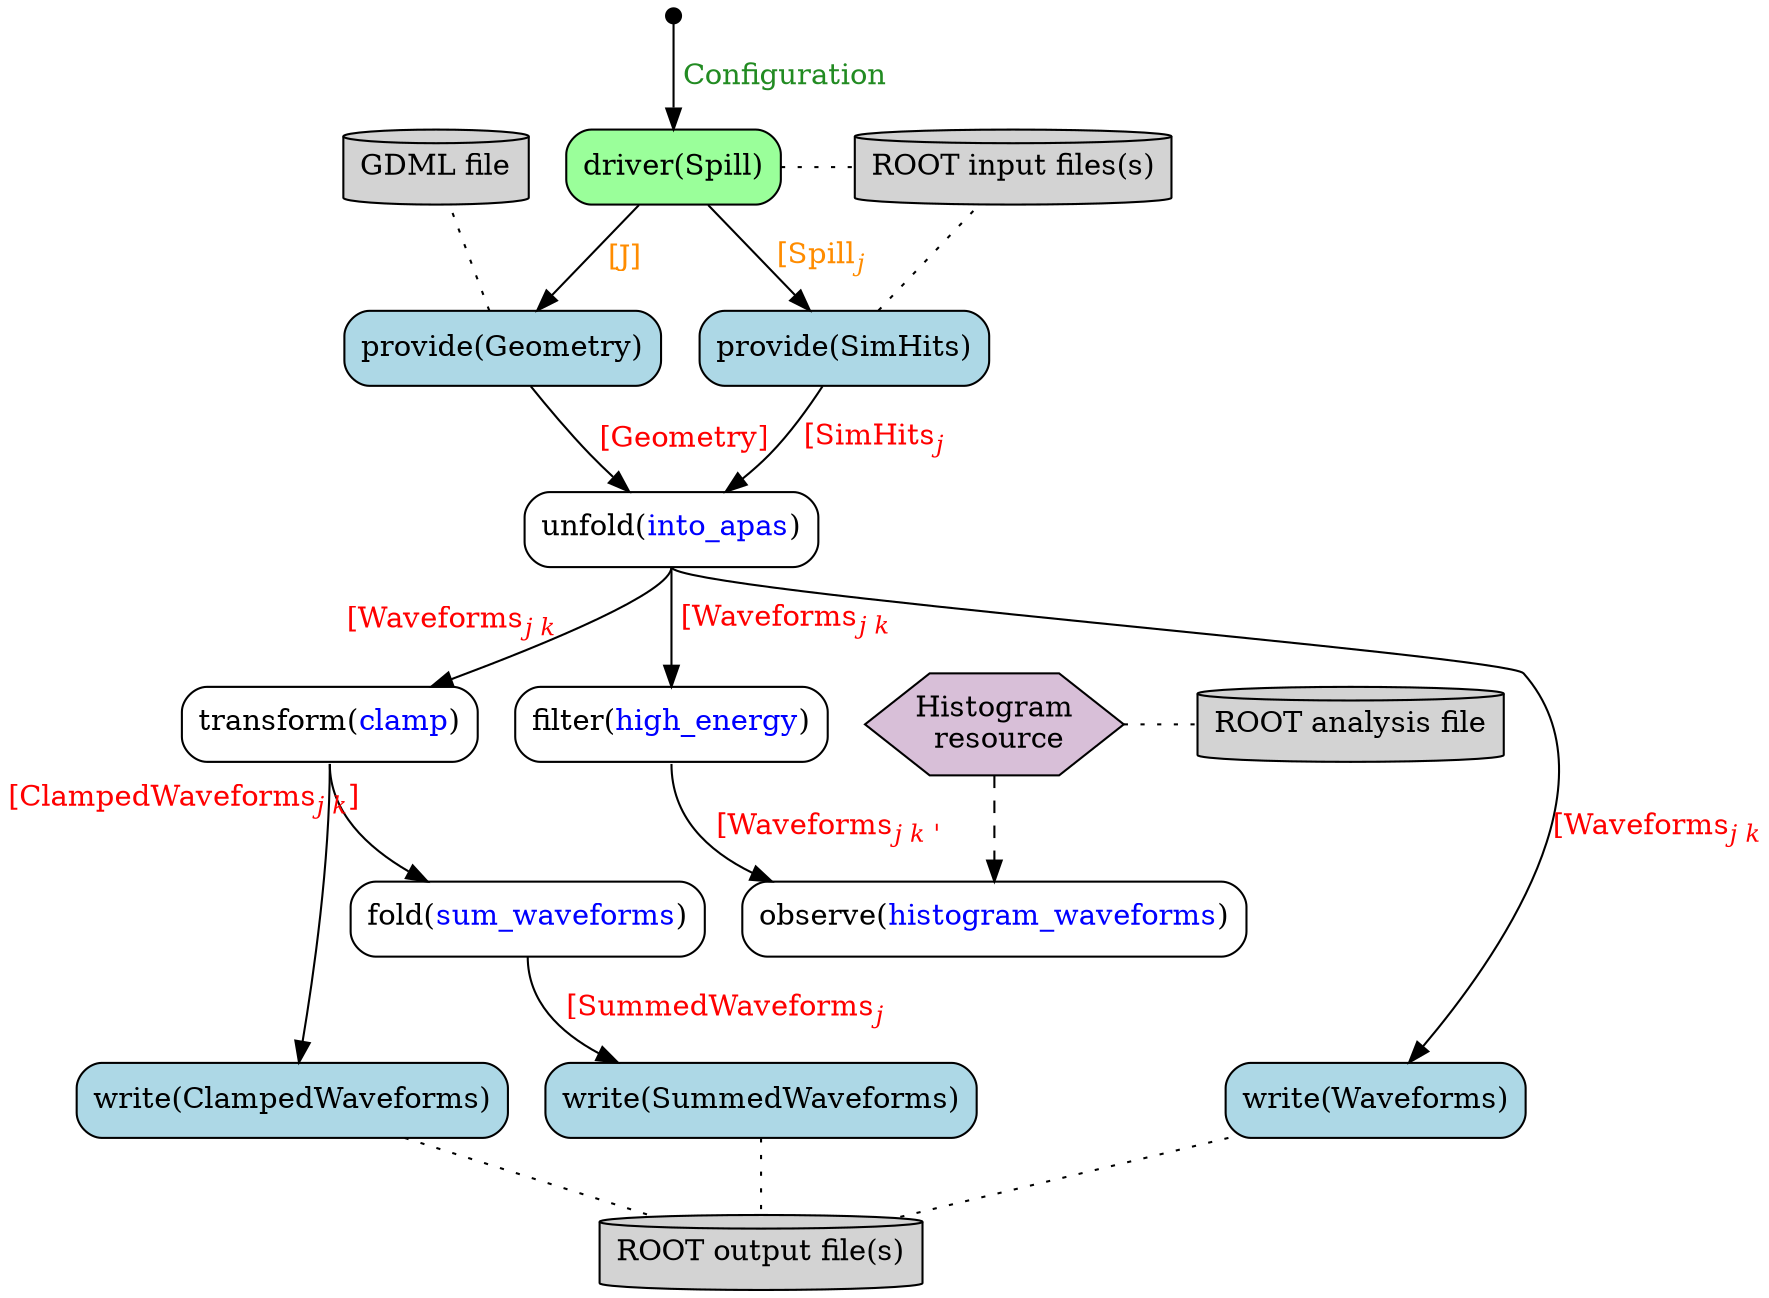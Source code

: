 digraph {
  node [shape="box", style="rounded"]
  edge [fontcolor="red"];

  start [shape="point", width=0.1]
  unfold [label=<unfold(<font color="blue">into_apas</font>)>]
  transform [label=<transform(<font color="blue">clamp</font>)>]
  fold [label=<fold(<font color="blue">sum_waveforms</font>)>]
  filter [label=<filter(<font color="blue">high_energy</font>)>];
  observer [label=<observe(<font color="blue">histogram_waveforms</font>)>];
  out [label="ROOT output file(s)", shape="cylinder", style="filled", fillcolor="lightgray"]

  {
    rank=same;
    resource [label=<Histogram<br/> resource>,
              shape=hexagon,
              style=filled,
              fillcolor=thistle,
              margin=0];
    root [label="ROOT analysis file", style=filled, shape=cylinder];
  }

  start -> driver [label=" Configuration", fontcolor="forestgreen"];

  {
    rank=same;
    gdml [label="GDML file", shape="cylinder", style="filled", fillcolor="lightgray"]
    driver [label="driver(Spill)", style="rounded,filled",fillcolor="palegreen1"];
    input [label="ROOT input files(s)", shape="cylinder", style="filled", fillcolor="lightgray"];
  }

  driver -> input [style="dotted", arrowhead=none];

  // Providers
  {
    rank=same;
    geometry_provider [label="provide(Geometry)", style="filled,rounded", fillcolor="lightblue"];
    sim_hits_provider [label="provide(SimHits)", style="filled,rounded" fillcolor="lightblue"];
  }

  driver -> geometry_provider [label=" [J]", fontcolor="darkorange"];
  driver -> sim_hits_provider [label=< [Spill<sub><i>j</i></sub>]>, fontcolor="darkorange"];

  geometry_provider -> gdml [style="dotted", arrowhead=none];
  resource -> root [style="dotted", arrowhead=none];

  sim_hits_provider -> input [style="dotted", arrowhead=none];
  sim_hits_provider -> unfold [label=< [SimHits<sub><i>j</i></sub>]>];
  geometry_provider -> unfold [label=< [Geometry]>];

  unfold:s -> transform [xlabel=< [Waveforms<sub><i>j k</i></sub>]>];
  transform:s -> fold [taillabel=<[ClampedWaveforms<sub><i>j k</i></sub>] >,
                       labelangle=-80,
                       labeldistance=7
                      ];

  // Writers
  {
    rank=same;
    waveforms_writer [label="write(Waveforms)", style="filled,rounded", fillcolor="lightblue"];
    summed_waveforms_writer [label="write(SummedWaveforms)", style="filled,rounded", fillcolor="lightblue"];
    clamped_waveforms_writer [label="write(ClampedWaveforms)", style="filled,rounded" fillcolor="lightblue"];
  }

  unfold:s -> waveforms_writer [label=<[Waveforms<sub><i>j k</i></sub>]>];
  transform:s -> clamped_waveforms_writer;
  fold:s -> summed_waveforms_writer [label=< [SummedWaveforms<sub><i>j</i></sub>]>];

  {waveforms_writer, clamped_waveforms_writer, summed_waveforms_writer} -> out [style="dotted", arrowhead=none]

  unfold:s -> filter [label=< [Waveforms<sub><i>j k</i></sub>]>];
  filter:s -> observer [label=< [Waveforms<sub><i>j k</i> '</sub>]>];
  resource -> observer [style="dashed"];

}
